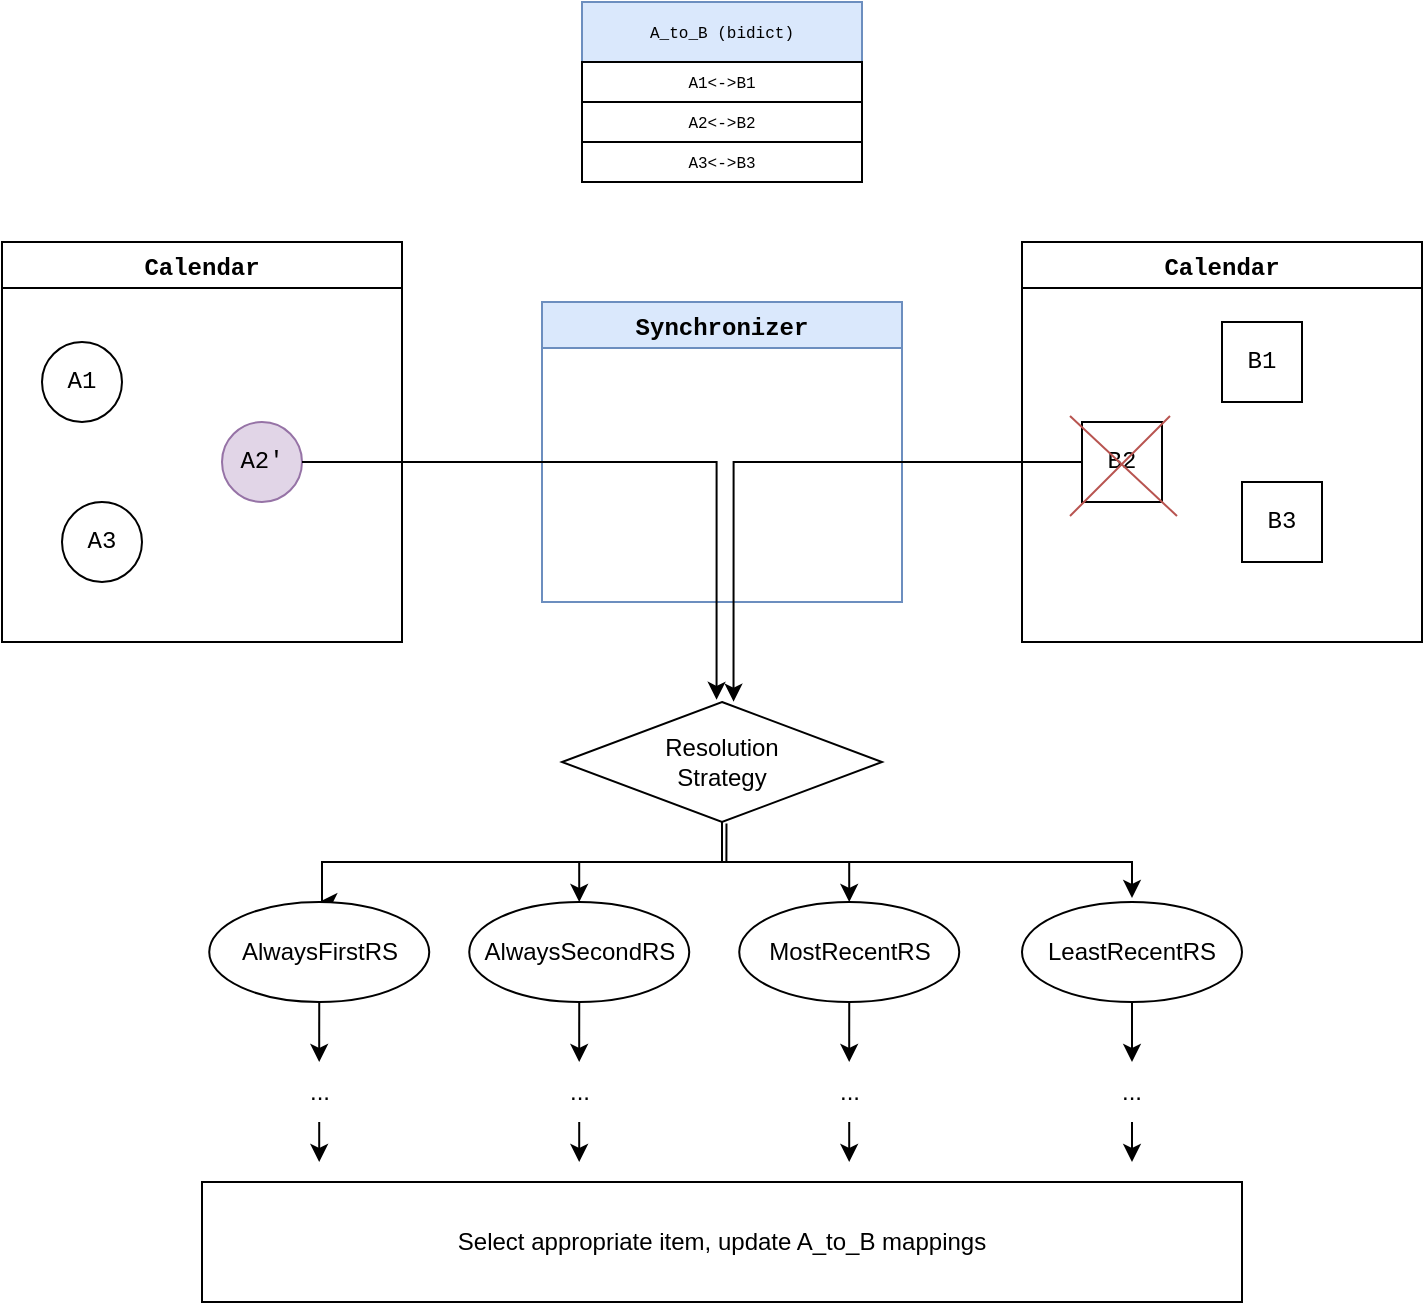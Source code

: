 <mxfile version="15.8.4" type="device"><diagram id="C5RBs43oDa-KdzZeNtuy" name="Page-1"><mxGraphModel dx="1178" dy="686" grid="1" gridSize="10" guides="1" tooltips="1" connect="1" arrows="1" fold="1" page="1" pageScale="1" pageWidth="827" pageHeight="1169" math="0" shadow="0"><root><mxCell id="WIyWlLk6GJQsqaUBKTNV-0"/><mxCell id="WIyWlLk6GJQsqaUBKTNV-1" parent="WIyWlLk6GJQsqaUBKTNV-0"/><mxCell id="UczhDD-ak8AhGgbR7AN6-11" value="Calendar" style="swimlane;fontFamily=Courier New;" parent="WIyWlLk6GJQsqaUBKTNV-1" vertex="1"><mxGeometry x="80" y="260" width="200" height="200" as="geometry"/></mxCell><mxCell id="UczhDD-ak8AhGgbR7AN6-12" value="A1" style="ellipse;whiteSpace=wrap;html=1;aspect=fixed;fontFamily=Courier New;" parent="UczhDD-ak8AhGgbR7AN6-11" vertex="1"><mxGeometry x="20" y="50" width="40" height="40" as="geometry"/></mxCell><mxCell id="UczhDD-ak8AhGgbR7AN6-14" value="A3" style="ellipse;whiteSpace=wrap;html=1;aspect=fixed;fontFamily=Courier New;" parent="UczhDD-ak8AhGgbR7AN6-11" vertex="1"><mxGeometry x="30" y="130" width="40" height="40" as="geometry"/></mxCell><mxCell id="UczhDD-ak8AhGgbR7AN6-13" value="A2'" style="ellipse;whiteSpace=wrap;html=1;aspect=fixed;fontFamily=Courier New;fillColor=#e1d5e7;strokeColor=#9673a6;" parent="UczhDD-ak8AhGgbR7AN6-11" vertex="1"><mxGeometry x="110" y="90" width="40" height="40" as="geometry"/></mxCell><mxCell id="UczhDD-ak8AhGgbR7AN6-16" value="Calendar" style="swimlane;fontFamily=Courier New;" parent="WIyWlLk6GJQsqaUBKTNV-1" vertex="1"><mxGeometry x="590" y="260" width="200" height="200" as="geometry"/></mxCell><mxCell id="M8ySMrJf8F9DL-PtWal_-1" value="B1" style="rectangle;whiteSpace=wrap;html=1;aspect=fixed;fontFamily=Courier New;" parent="UczhDD-ak8AhGgbR7AN6-16" vertex="1"><mxGeometry x="100" y="40" width="40" height="40" as="geometry"/></mxCell><mxCell id="M8ySMrJf8F9DL-PtWal_-2" value="B2" style="rectangle;whiteSpace=wrap;html=1;aspect=fixed;fontFamily=Courier New;" parent="UczhDD-ak8AhGgbR7AN6-16" vertex="1"><mxGeometry x="30" y="90" width="40" height="40" as="geometry"/></mxCell><mxCell id="M8ySMrJf8F9DL-PtWal_-3" value="B3" style="rectangle;whiteSpace=wrap;html=1;aspect=fixed;fontFamily=Courier New;" parent="UczhDD-ak8AhGgbR7AN6-16" vertex="1"><mxGeometry x="110" y="120" width="40" height="40" as="geometry"/></mxCell><mxCell id="UczhDD-ak8AhGgbR7AN6-22" value="Synchronizer" style="swimlane;fontFamily=Courier New;fillColor=#dae8fc;strokeColor=#6c8ebf;" parent="WIyWlLk6GJQsqaUBKTNV-1" vertex="1"><mxGeometry x="350" y="290" width="180" height="150" as="geometry"/></mxCell><mxCell id="UczhDD-ak8AhGgbR7AN6-24" value="A_to_B (bidict)" style="swimlane;fontStyle=0;childLayout=stackLayout;horizontal=1;startSize=30;horizontalStack=0;resizeParent=1;resizeParentMax=0;resizeLast=0;collapsible=1;marginBottom=0;fontFamily=Courier New;fillColor=#dae8fc;strokeColor=#6c8ebf;fontSize=8;" parent="WIyWlLk6GJQsqaUBKTNV-1" vertex="1"><mxGeometry x="370" y="140" width="140" height="90" as="geometry"/></mxCell><mxCell id="UczhDD-ak8AhGgbR7AN6-28" value="A1&amp;lt;-&amp;gt;B1" style="rounded=0;whiteSpace=wrap;html=1;fontFamily=Courier New;fontSize=8;" parent="UczhDD-ak8AhGgbR7AN6-24" vertex="1"><mxGeometry y="30" width="140" height="20" as="geometry"/></mxCell><mxCell id="M8ySMrJf8F9DL-PtWal_-11" value="A2&amp;lt;-&amp;gt;B2" style="rounded=0;whiteSpace=wrap;html=1;fontFamily=Courier New;fontSize=8;" parent="UczhDD-ak8AhGgbR7AN6-24" vertex="1"><mxGeometry y="50" width="140" height="20" as="geometry"/></mxCell><mxCell id="M8ySMrJf8F9DL-PtWal_-12" value="A3&amp;lt;-&amp;gt;B3" style="rounded=0;whiteSpace=wrap;html=1;fontFamily=Courier New;fontSize=8;" parent="UczhDD-ak8AhGgbR7AN6-24" vertex="1"><mxGeometry y="70" width="140" height="20" as="geometry"/></mxCell><mxCell id="KjgdwTyicGjbvbjpaxuq-4" value="" style="group" vertex="1" connectable="0" parent="WIyWlLk6GJQsqaUBKTNV-1"><mxGeometry x="614" y="347" width="57.5" height="50" as="geometry"/></mxCell><mxCell id="KjgdwTyicGjbvbjpaxuq-0" value="" style="endArrow=none;html=1;rounded=0;fillColor=#f8cecc;strokeColor=#b85450;" edge="1" parent="KjgdwTyicGjbvbjpaxuq-4"><mxGeometry width="50" height="50" relative="1" as="geometry"><mxPoint y="50" as="sourcePoint"/><mxPoint x="50" as="targetPoint"/></mxGeometry></mxCell><mxCell id="KjgdwTyicGjbvbjpaxuq-1" value="" style="endArrow=none;html=1;rounded=0;fillColor=#f8cecc;strokeColor=#b85450;" edge="1" parent="KjgdwTyicGjbvbjpaxuq-4"><mxGeometry width="50" height="50" relative="1" as="geometry"><mxPoint as="sourcePoint"/><mxPoint x="53.5" y="50" as="targetPoint"/><Array as="points"><mxPoint x="53.5" y="50"/></Array></mxGeometry></mxCell><mxCell id="KjgdwTyicGjbvbjpaxuq-10" style="edgeStyle=orthogonalEdgeStyle;rounded=0;orthogonalLoop=1;jettySize=auto;html=1;" edge="1" parent="WIyWlLk6GJQsqaUBKTNV-1" source="KjgdwTyicGjbvbjpaxuq-5" target="KjgdwTyicGjbvbjpaxuq-11"><mxGeometry relative="1" as="geometry"><mxPoint x="440" y="580" as="targetPoint"/></mxGeometry></mxCell><mxCell id="KjgdwTyicGjbvbjpaxuq-15" style="edgeStyle=orthogonalEdgeStyle;rounded=0;orthogonalLoop=1;jettySize=auto;html=1;entryX=0.5;entryY=0;entryDx=0;entryDy=0;" edge="1" parent="WIyWlLk6GJQsqaUBKTNV-1" source="KjgdwTyicGjbvbjpaxuq-5" target="KjgdwTyicGjbvbjpaxuq-12"><mxGeometry relative="1" as="geometry"/></mxCell><mxCell id="KjgdwTyicGjbvbjpaxuq-16" style="edgeStyle=orthogonalEdgeStyle;rounded=0;orthogonalLoop=1;jettySize=auto;html=1;entryX=0.5;entryY=0;entryDx=0;entryDy=0;exitX=0.5;exitY=1;exitDx=0;exitDy=0;" edge="1" parent="WIyWlLk6GJQsqaUBKTNV-1" source="KjgdwTyicGjbvbjpaxuq-5" target="KjgdwTyicGjbvbjpaxuq-14"><mxGeometry relative="1" as="geometry"><Array as="points"><mxPoint x="440" y="570"/><mxPoint x="240" y="570"/></Array></mxGeometry></mxCell><mxCell id="KjgdwTyicGjbvbjpaxuq-17" style="edgeStyle=orthogonalEdgeStyle;rounded=0;orthogonalLoop=1;jettySize=auto;html=1;exitX=0.514;exitY=1.012;exitDx=0;exitDy=0;exitPerimeter=0;entryX=0.503;entryY=-0.04;entryDx=0;entryDy=0;entryPerimeter=0;" edge="1" parent="WIyWlLk6GJQsqaUBKTNV-1" source="KjgdwTyicGjbvbjpaxuq-5" target="KjgdwTyicGjbvbjpaxuq-13"><mxGeometry relative="1" as="geometry"><mxPoint x="650" y="570" as="targetPoint"/><Array as="points"><mxPoint x="442" y="570"/><mxPoint x="645" y="570"/><mxPoint x="645" y="588"/></Array></mxGeometry></mxCell><mxCell id="KjgdwTyicGjbvbjpaxuq-5" value="Resolution&lt;br&gt;Strategy" style="rhombus;whiteSpace=wrap;html=1;" vertex="1" parent="WIyWlLk6GJQsqaUBKTNV-1"><mxGeometry x="360" y="490" width="160" height="60" as="geometry"/></mxCell><mxCell id="KjgdwTyicGjbvbjpaxuq-6" style="edgeStyle=orthogonalEdgeStyle;rounded=0;orthogonalLoop=1;jettySize=auto;html=1;entryX=0.483;entryY=-0.018;entryDx=0;entryDy=0;entryPerimeter=0;" edge="1" parent="WIyWlLk6GJQsqaUBKTNV-1" source="UczhDD-ak8AhGgbR7AN6-13" target="KjgdwTyicGjbvbjpaxuq-5"><mxGeometry relative="1" as="geometry"/></mxCell><mxCell id="KjgdwTyicGjbvbjpaxuq-7" style="edgeStyle=orthogonalEdgeStyle;rounded=0;orthogonalLoop=1;jettySize=auto;html=1;entryX=0.536;entryY=-0.003;entryDx=0;entryDy=0;entryPerimeter=0;" edge="1" parent="WIyWlLk6GJQsqaUBKTNV-1" source="M8ySMrJf8F9DL-PtWal_-2" target="KjgdwTyicGjbvbjpaxuq-5"><mxGeometry relative="1" as="geometry"/></mxCell><mxCell id="KjgdwTyicGjbvbjpaxuq-29" value="" style="edgeStyle=orthogonalEdgeStyle;rounded=0;orthogonalLoop=1;jettySize=auto;html=1;" edge="1" parent="WIyWlLk6GJQsqaUBKTNV-1" source="KjgdwTyicGjbvbjpaxuq-11" target="KjgdwTyicGjbvbjpaxuq-24"><mxGeometry relative="1" as="geometry"/></mxCell><mxCell id="KjgdwTyicGjbvbjpaxuq-11" value="AlwaysSecondRS" style="ellipse;whiteSpace=wrap;html=1;" vertex="1" parent="WIyWlLk6GJQsqaUBKTNV-1"><mxGeometry x="313.62" y="590" width="110" height="50" as="geometry"/></mxCell><mxCell id="KjgdwTyicGjbvbjpaxuq-30" value="" style="edgeStyle=orthogonalEdgeStyle;rounded=0;orthogonalLoop=1;jettySize=auto;html=1;" edge="1" parent="WIyWlLk6GJQsqaUBKTNV-1" source="KjgdwTyicGjbvbjpaxuq-12" target="KjgdwTyicGjbvbjpaxuq-25"><mxGeometry relative="1" as="geometry"/></mxCell><mxCell id="KjgdwTyicGjbvbjpaxuq-12" value="MostRecentRS" style="ellipse;whiteSpace=wrap;html=1;" vertex="1" parent="WIyWlLk6GJQsqaUBKTNV-1"><mxGeometry x="448.62" y="590" width="110" height="50" as="geometry"/></mxCell><mxCell id="KjgdwTyicGjbvbjpaxuq-31" value="" style="edgeStyle=orthogonalEdgeStyle;rounded=0;orthogonalLoop=1;jettySize=auto;html=1;" edge="1" parent="WIyWlLk6GJQsqaUBKTNV-1" source="KjgdwTyicGjbvbjpaxuq-13" target="KjgdwTyicGjbvbjpaxuq-26"><mxGeometry relative="1" as="geometry"/></mxCell><mxCell id="KjgdwTyicGjbvbjpaxuq-13" value="LeastRecentRS" style="ellipse;whiteSpace=wrap;html=1;" vertex="1" parent="WIyWlLk6GJQsqaUBKTNV-1"><mxGeometry x="590" y="590" width="110" height="50" as="geometry"/></mxCell><mxCell id="KjgdwTyicGjbvbjpaxuq-27" style="edgeStyle=orthogonalEdgeStyle;rounded=0;orthogonalLoop=1;jettySize=auto;html=1;" edge="1" parent="WIyWlLk6GJQsqaUBKTNV-1" source="KjgdwTyicGjbvbjpaxuq-14" target="KjgdwTyicGjbvbjpaxuq-23"><mxGeometry relative="1" as="geometry"/></mxCell><mxCell id="KjgdwTyicGjbvbjpaxuq-14" value="AlwaysFirstRS" style="ellipse;whiteSpace=wrap;html=1;" vertex="1" parent="WIyWlLk6GJQsqaUBKTNV-1"><mxGeometry x="183.62" y="590" width="110" height="50" as="geometry"/></mxCell><mxCell id="KjgdwTyicGjbvbjpaxuq-35" style="edgeStyle=orthogonalEdgeStyle;rounded=0;orthogonalLoop=1;jettySize=auto;html=1;" edge="1" parent="WIyWlLk6GJQsqaUBKTNV-1" source="KjgdwTyicGjbvbjpaxuq-23"><mxGeometry relative="1" as="geometry"><mxPoint x="238" y="720" as="targetPoint"/></mxGeometry></mxCell><mxCell id="KjgdwTyicGjbvbjpaxuq-23" value="..." style="text;html=1;strokeColor=none;fillColor=none;align=center;verticalAlign=middle;whiteSpace=wrap;rounded=0;" vertex="1" parent="WIyWlLk6GJQsqaUBKTNV-1"><mxGeometry x="208.62" y="670" width="60" height="30" as="geometry"/></mxCell><mxCell id="KjgdwTyicGjbvbjpaxuq-36" style="edgeStyle=orthogonalEdgeStyle;rounded=0;orthogonalLoop=1;jettySize=auto;html=1;" edge="1" parent="WIyWlLk6GJQsqaUBKTNV-1" source="KjgdwTyicGjbvbjpaxuq-24"><mxGeometry relative="1" as="geometry"><mxPoint x="369" y="720" as="targetPoint"/></mxGeometry></mxCell><mxCell id="KjgdwTyicGjbvbjpaxuq-24" value="..." style="text;html=1;strokeColor=none;fillColor=none;align=center;verticalAlign=middle;whiteSpace=wrap;rounded=0;" vertex="1" parent="WIyWlLk6GJQsqaUBKTNV-1"><mxGeometry x="338.62" y="670" width="60" height="30" as="geometry"/></mxCell><mxCell id="KjgdwTyicGjbvbjpaxuq-38" style="edgeStyle=orthogonalEdgeStyle;rounded=0;orthogonalLoop=1;jettySize=auto;html=1;" edge="1" parent="WIyWlLk6GJQsqaUBKTNV-1" source="KjgdwTyicGjbvbjpaxuq-25"><mxGeometry relative="1" as="geometry"><mxPoint x="503.62" y="720" as="targetPoint"/></mxGeometry></mxCell><mxCell id="KjgdwTyicGjbvbjpaxuq-25" value="..." style="text;html=1;strokeColor=none;fillColor=none;align=center;verticalAlign=middle;whiteSpace=wrap;rounded=0;" vertex="1" parent="WIyWlLk6GJQsqaUBKTNV-1"><mxGeometry x="473.62" y="670" width="60" height="30" as="geometry"/></mxCell><mxCell id="KjgdwTyicGjbvbjpaxuq-39" style="edgeStyle=orthogonalEdgeStyle;rounded=0;orthogonalLoop=1;jettySize=auto;html=1;" edge="1" parent="WIyWlLk6GJQsqaUBKTNV-1" source="KjgdwTyicGjbvbjpaxuq-26"><mxGeometry relative="1" as="geometry"><mxPoint x="645" y="720" as="targetPoint"/></mxGeometry></mxCell><mxCell id="KjgdwTyicGjbvbjpaxuq-26" value="..." style="text;html=1;strokeColor=none;fillColor=none;align=center;verticalAlign=middle;whiteSpace=wrap;rounded=0;" vertex="1" parent="WIyWlLk6GJQsqaUBKTNV-1"><mxGeometry x="615" y="670" width="60" height="30" as="geometry"/></mxCell><mxCell id="KjgdwTyicGjbvbjpaxuq-32" value="Select appropriate item, update A_to_B mappings" style="rounded=0;whiteSpace=wrap;html=1;" vertex="1" parent="WIyWlLk6GJQsqaUBKTNV-1"><mxGeometry x="180" y="730" width="520" height="60" as="geometry"/></mxCell></root></mxGraphModel></diagram></mxfile>